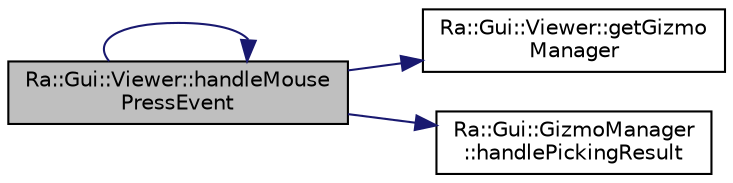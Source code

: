digraph "Ra::Gui::Viewer::handleMousePressEvent"
{
 // INTERACTIVE_SVG=YES
 // LATEX_PDF_SIZE
  edge [fontname="Helvetica",fontsize="10",labelfontname="Helvetica",labelfontsize="10"];
  node [fontname="Helvetica",fontsize="10",shape=record];
  rankdir="LR";
  Node1 [label="Ra::Gui::Viewer::handleMouse\lPressEvent",height=0.2,width=0.4,color="black", fillcolor="grey75", style="filled", fontcolor="black",tooltip=" "];
  Node1 -> Node2 [color="midnightblue",fontsize="10",style="solid",fontname="Helvetica"];
  Node2 [label="Ra::Gui::Viewer::getGizmo\lManager",height=0.2,width=0.4,color="black", fillcolor="white", style="filled",URL="$classRa_1_1Gui_1_1Viewer.html#abfd1b41c074766822a5a0578542db00d",tooltip="Access to gizmo manager."];
  Node1 -> Node1 [color="midnightblue",fontsize="10",style="solid",fontname="Helvetica"];
  Node1 -> Node3 [color="midnightblue",fontsize="10",style="solid",fontname="Helvetica"];
  Node3 [label="Ra::Gui::GizmoManager\l::handlePickingResult",height=0.2,width=0.4,color="black", fillcolor="white", style="filled",URL="$classRa_1_1Gui_1_1GizmoManager.html#ab63207c7a3d7afb2dfd735ecf5bd3005",tooltip="Callback when a drawable is picked."];
}
